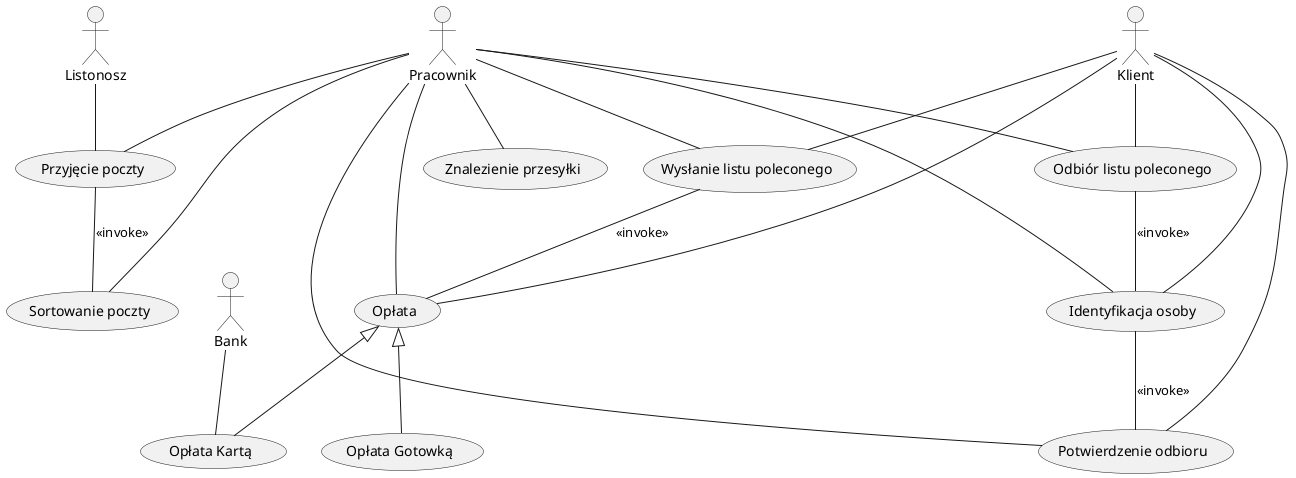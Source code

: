@startuml

actor Listonosz
actor Pracownik
actor Klient
actor Bank 

usecase "Przyjęcie poczty" as OdbiorPoczty
usecase "Sortowanie poczty" as Sortowanie
usecase "Odbiór listu poleconego" as OdbiorPrzesylki
usecase "Identyfikacja osoby" as Identyfikacja
usecase "Znalezienie przesyłki" as Znalezienie
usecase "Potwierdzenie odbioru" as Potwierdzenie
usecase "Wysłanie listu poleconego" as Wyslanie
usecase "Opłata" as Oplata
usecase "Opłata Gotowką" as Gotowka
usecase "Opłata Kartą" as Karta

Listonosz -- OdbiorPoczty

Pracownik -- OdbiorPoczty
Pracownik -- Sortowanie
Pracownik -- OdbiorPrzesylki
Pracownik -- Identyfikacja
Pracownik -- Znalezienie
Pracownik -- Potwierdzenie
Pracownik -- Wyslanie
Pracownik -- Oplata

Klient -- OdbiorPrzesylki
Klient -- Identyfikacja
Klient -- Potwierdzenie
Klient -- Wyslanie
Klient -- Oplata

Bank -- Karta

OdbiorPoczty -- Sortowanie : <<invoke>>
OdbiorPrzesylki -- Identyfikacja : <<invoke>>
Identyfikacja -- Potwierdzenie : <<invoke>>

Wyslanie -- Oplata : <<invoke>>
Gotowka -up-|> Oplata
' Oplata <|-down- Gotowka
Karta -up-|> Oplata
' Oplata <-- Karta : <<extends>>

@enduml